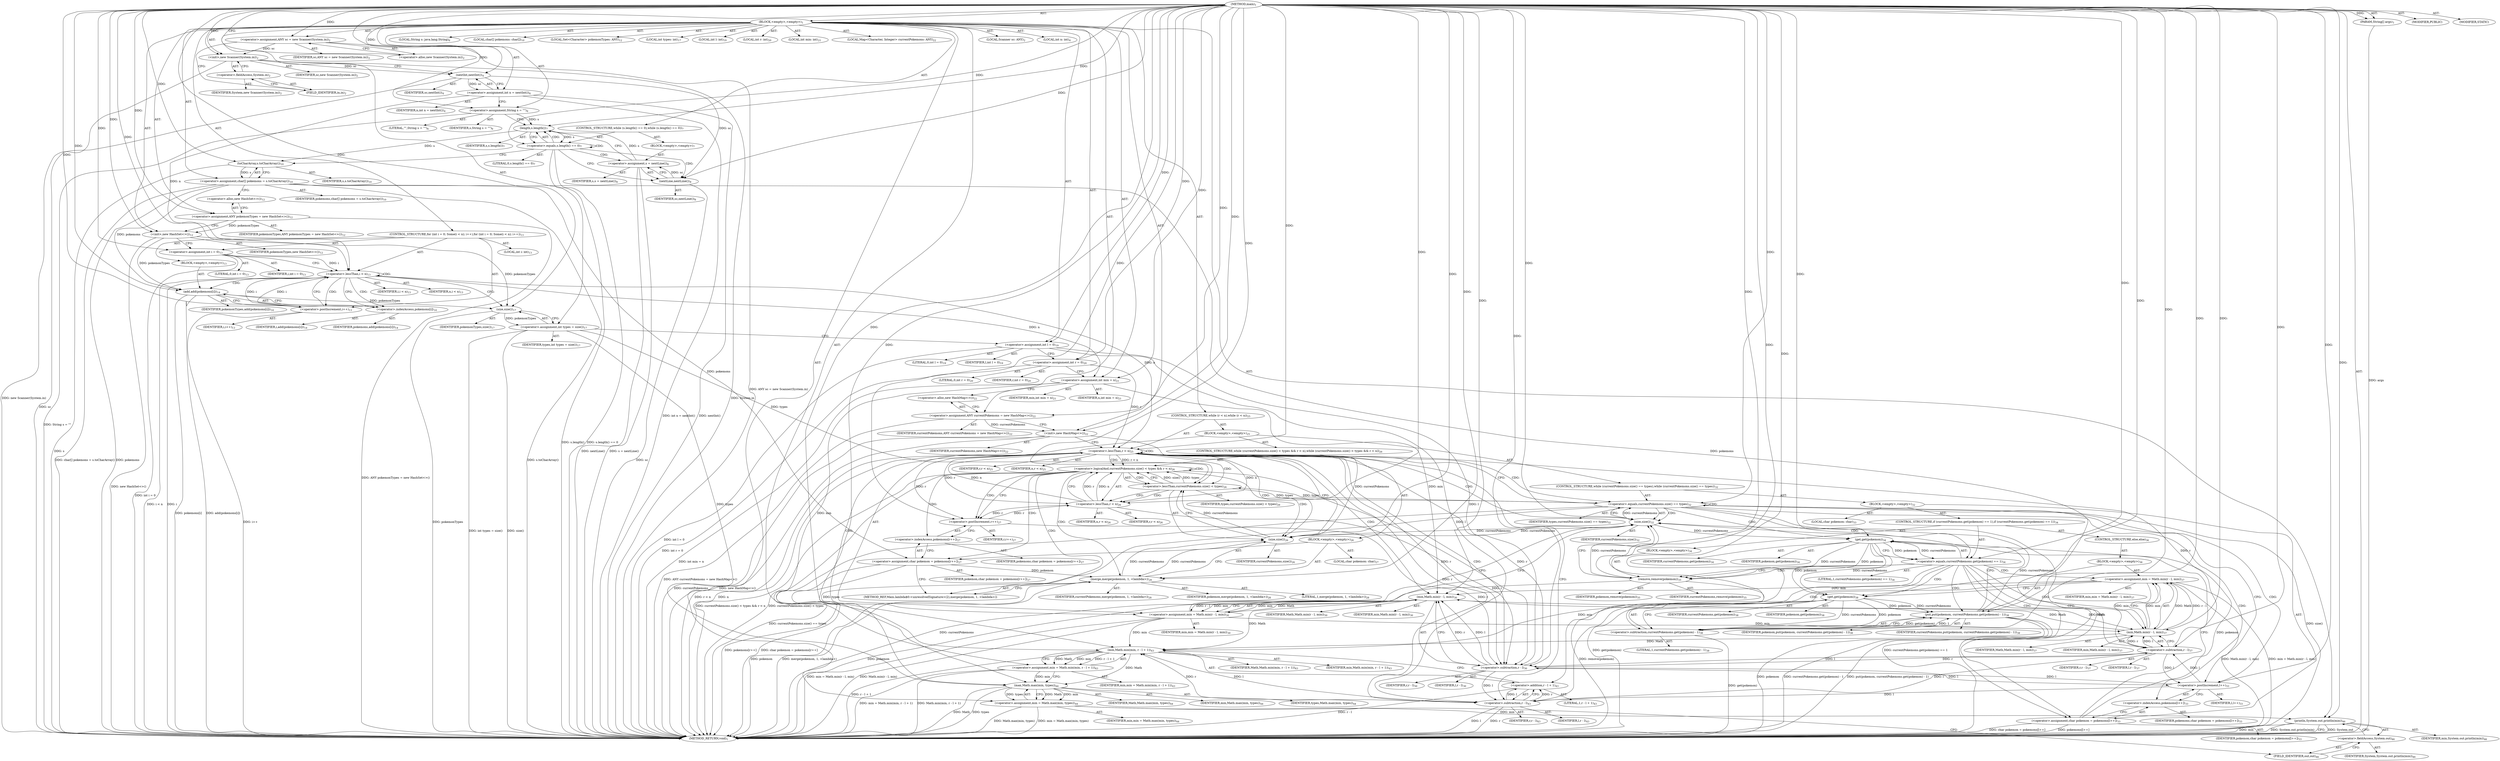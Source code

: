 digraph "main" {  
"47" [label = <(METHOD,main)<SUB>1</SUB>> ]
"32" [label = <(PARAM,String[] args)<SUB>1</SUB>> ]
"48" [label = <(BLOCK,&lt;empty&gt;,&lt;empty&gt;)<SUB>1</SUB>> ]
"4" [label = <(LOCAL,Scanner sc: ANY)<SUB>2</SUB>> ]
"49" [label = <(&lt;operator&gt;.assignment,ANY sc = new Scanner(System.in))<SUB>2</SUB>> ]
"50" [label = <(IDENTIFIER,sc,ANY sc = new Scanner(System.in))<SUB>2</SUB>> ]
"51" [label = <(&lt;operator&gt;.alloc,new Scanner(System.in))<SUB>2</SUB>> ]
"52" [label = <(&lt;init&gt;,new Scanner(System.in))<SUB>2</SUB>> ]
"3" [label = <(IDENTIFIER,sc,new Scanner(System.in))<SUB>2</SUB>> ]
"53" [label = <(&lt;operator&gt;.fieldAccess,System.in)<SUB>2</SUB>> ]
"54" [label = <(IDENTIFIER,System,new Scanner(System.in))<SUB>2</SUB>> ]
"55" [label = <(FIELD_IDENTIFIER,in,in)<SUB>2</SUB>> ]
"15" [label = <(LOCAL,int n: int)<SUB>4</SUB>> ]
"56" [label = <(&lt;operator&gt;.assignment,int n = nextInt())<SUB>4</SUB>> ]
"57" [label = <(IDENTIFIER,n,int n = nextInt())<SUB>4</SUB>> ]
"58" [label = <(nextInt,nextInt())<SUB>4</SUB>> ]
"59" [label = <(IDENTIFIER,sc,nextInt())<SUB>4</SUB>> ]
"13" [label = <(LOCAL,String s: java.lang.String)<SUB>6</SUB>> ]
"60" [label = <(&lt;operator&gt;.assignment,String s = &quot;&quot;)<SUB>6</SUB>> ]
"61" [label = <(IDENTIFIER,s,String s = &quot;&quot;)<SUB>6</SUB>> ]
"62" [label = <(LITERAL,&quot;&quot;,String s = &quot;&quot;)<SUB>6</SUB>> ]
"63" [label = <(CONTROL_STRUCTURE,while (s.length() == 0),while (s.length() == 0))<SUB>7</SUB>> ]
"64" [label = <(&lt;operator&gt;.equals,s.length() == 0)<SUB>7</SUB>> ]
"65" [label = <(length,s.length())<SUB>7</SUB>> ]
"66" [label = <(IDENTIFIER,s,s.length())<SUB>7</SUB>> ]
"67" [label = <(LITERAL,0,s.length() == 0)<SUB>7</SUB>> ]
"68" [label = <(BLOCK,&lt;empty&gt;,&lt;empty&gt;)<SUB>7</SUB>> ]
"69" [label = <(&lt;operator&gt;.assignment,s = nextLine())<SUB>8</SUB>> ]
"70" [label = <(IDENTIFIER,s,s = nextLine())<SUB>8</SUB>> ]
"71" [label = <(nextLine,nextLine())<SUB>8</SUB>> ]
"72" [label = <(IDENTIFIER,sc,nextLine())<SUB>8</SUB>> ]
"30" [label = <(LOCAL,char[] pokemons: char[])<SUB>10</SUB>> ]
"73" [label = <(&lt;operator&gt;.assignment,char[] pokemons = s.toCharArray())<SUB>10</SUB>> ]
"74" [label = <(IDENTIFIER,pokemons,char[] pokemons = s.toCharArray())<SUB>10</SUB>> ]
"75" [label = <(toCharArray,s.toCharArray())<SUB>10</SUB>> ]
"76" [label = <(IDENTIFIER,s,s.toCharArray())<SUB>10</SUB>> ]
"6" [label = <(LOCAL,Set&lt;Character&gt; pokemonTypes: ANY)<SUB>12</SUB>> ]
"77" [label = <(&lt;operator&gt;.assignment,ANY pokemonTypes = new HashSet&lt;&gt;())<SUB>12</SUB>> ]
"78" [label = <(IDENTIFIER,pokemonTypes,ANY pokemonTypes = new HashSet&lt;&gt;())<SUB>12</SUB>> ]
"79" [label = <(&lt;operator&gt;.alloc,new HashSet&lt;&gt;())<SUB>12</SUB>> ]
"80" [label = <(&lt;init&gt;,new HashSet&lt;&gt;())<SUB>12</SUB>> ]
"5" [label = <(IDENTIFIER,pokemonTypes,new HashSet&lt;&gt;())<SUB>12</SUB>> ]
"81" [label = <(CONTROL_STRUCTURE,for (int i = 0; Some(i &lt; n); i++),for (int i = 0; Some(i &lt; n); i++))<SUB>13</SUB>> ]
"22" [label = <(LOCAL,int i: int)<SUB>13</SUB>> ]
"82" [label = <(&lt;operator&gt;.assignment,int i = 0)<SUB>13</SUB>> ]
"83" [label = <(IDENTIFIER,i,int i = 0)<SUB>13</SUB>> ]
"84" [label = <(LITERAL,0,int i = 0)<SUB>13</SUB>> ]
"85" [label = <(&lt;operator&gt;.lessThan,i &lt; n)<SUB>13</SUB>> ]
"86" [label = <(IDENTIFIER,i,i &lt; n)<SUB>13</SUB>> ]
"87" [label = <(IDENTIFIER,n,i &lt; n)<SUB>13</SUB>> ]
"88" [label = <(&lt;operator&gt;.postIncrement,i++)<SUB>13</SUB>> ]
"89" [label = <(IDENTIFIER,i,i++)<SUB>13</SUB>> ]
"90" [label = <(BLOCK,&lt;empty&gt;,&lt;empty&gt;)<SUB>13</SUB>> ]
"91" [label = <(add,add(pokemons[i]))<SUB>14</SUB>> ]
"92" [label = <(IDENTIFIER,pokemonTypes,add(pokemons[i]))<SUB>14</SUB>> ]
"93" [label = <(&lt;operator&gt;.indexAccess,pokemons[i])<SUB>14</SUB>> ]
"94" [label = <(IDENTIFIER,pokemons,add(pokemons[i]))<SUB>14</SUB>> ]
"95" [label = <(IDENTIFIER,i,add(pokemons[i]))<SUB>14</SUB>> ]
"28" [label = <(LOCAL,int types: int)<SUB>17</SUB>> ]
"96" [label = <(&lt;operator&gt;.assignment,int types = size())<SUB>17</SUB>> ]
"97" [label = <(IDENTIFIER,types,int types = size())<SUB>17</SUB>> ]
"98" [label = <(size,size())<SUB>17</SUB>> ]
"99" [label = <(IDENTIFIER,pokemonTypes,size())<SUB>17</SUB>> ]
"24" [label = <(LOCAL,int l: int)<SUB>19</SUB>> ]
"100" [label = <(&lt;operator&gt;.assignment,int l = 0)<SUB>19</SUB>> ]
"101" [label = <(IDENTIFIER,l,int l = 0)<SUB>19</SUB>> ]
"102" [label = <(LITERAL,0,int l = 0)<SUB>19</SUB>> ]
"26" [label = <(LOCAL,int r: int)<SUB>20</SUB>> ]
"103" [label = <(&lt;operator&gt;.assignment,int r = 0)<SUB>20</SUB>> ]
"104" [label = <(IDENTIFIER,r,int r = 0)<SUB>20</SUB>> ]
"105" [label = <(LITERAL,0,int r = 0)<SUB>20</SUB>> ]
"20" [label = <(LOCAL,int min: int)<SUB>21</SUB>> ]
"106" [label = <(&lt;operator&gt;.assignment,int min = n)<SUB>21</SUB>> ]
"107" [label = <(IDENTIFIER,min,int min = n)<SUB>21</SUB>> ]
"108" [label = <(IDENTIFIER,n,int min = n)<SUB>21</SUB>> ]
"8" [label = <(LOCAL,Map&lt;Character, Integer&gt; currentPokemons: ANY)<SUB>22</SUB>> ]
"109" [label = <(&lt;operator&gt;.assignment,ANY currentPokemons = new HashMap&lt;&gt;())<SUB>22</SUB>> ]
"110" [label = <(IDENTIFIER,currentPokemons,ANY currentPokemons = new HashMap&lt;&gt;())<SUB>22</SUB>> ]
"111" [label = <(&lt;operator&gt;.alloc,new HashMap&lt;&gt;())<SUB>22</SUB>> ]
"112" [label = <(&lt;init&gt;,new HashMap&lt;&gt;())<SUB>22</SUB>> ]
"7" [label = <(IDENTIFIER,currentPokemons,new HashMap&lt;&gt;())<SUB>22</SUB>> ]
"113" [label = <(CONTROL_STRUCTURE,while (r &lt; n),while (r &lt; n))<SUB>25</SUB>> ]
"114" [label = <(&lt;operator&gt;.lessThan,r &lt; n)<SUB>25</SUB>> ]
"115" [label = <(IDENTIFIER,r,r &lt; n)<SUB>25</SUB>> ]
"116" [label = <(IDENTIFIER,n,r &lt; n)<SUB>25</SUB>> ]
"117" [label = <(BLOCK,&lt;empty&gt;,&lt;empty&gt;)<SUB>25</SUB>> ]
"118" [label = <(CONTROL_STRUCTURE,while (currentPokemons.size() &lt; types &amp;&amp; r &lt; n),while (currentPokemons.size() &lt; types &amp;&amp; r &lt; n))<SUB>26</SUB>> ]
"119" [label = <(&lt;operator&gt;.logicalAnd,currentPokemons.size() &lt; types &amp;&amp; r &lt; n)<SUB>26</SUB>> ]
"120" [label = <(&lt;operator&gt;.lessThan,currentPokemons.size() &lt; types)<SUB>26</SUB>> ]
"121" [label = <(size,size())<SUB>26</SUB>> ]
"122" [label = <(IDENTIFIER,currentPokemons,size())<SUB>26</SUB>> ]
"123" [label = <(IDENTIFIER,types,currentPokemons.size() &lt; types)<SUB>26</SUB>> ]
"124" [label = <(&lt;operator&gt;.lessThan,r &lt; n)<SUB>26</SUB>> ]
"125" [label = <(IDENTIFIER,r,r &lt; n)<SUB>26</SUB>> ]
"126" [label = <(IDENTIFIER,n,r &lt; n)<SUB>26</SUB>> ]
"127" [label = <(BLOCK,&lt;empty&gt;,&lt;empty&gt;)<SUB>26</SUB>> ]
"10" [label = <(LOCAL,char pokemon: char)<SUB>27</SUB>> ]
"128" [label = <(&lt;operator&gt;.assignment,char pokemon = pokemons[r++])<SUB>27</SUB>> ]
"129" [label = <(IDENTIFIER,pokemon,char pokemon = pokemons[r++])<SUB>27</SUB>> ]
"130" [label = <(&lt;operator&gt;.indexAccess,pokemons[r++])<SUB>27</SUB>> ]
"131" [label = <(IDENTIFIER,pokemons,char pokemon = pokemons[r++])<SUB>27</SUB>> ]
"132" [label = <(&lt;operator&gt;.postIncrement,r++)<SUB>27</SUB>> ]
"133" [label = <(IDENTIFIER,r,r++)<SUB>27</SUB>> ]
"134" [label = <(merge,merge(pokemon, 1, &lt;lambda&gt;))<SUB>28</SUB>> ]
"135" [label = <(IDENTIFIER,currentPokemons,merge(pokemon, 1, &lt;lambda&gt;))<SUB>28</SUB>> ]
"136" [label = <(IDENTIFIER,pokemon,merge(pokemon, 1, &lt;lambda&gt;))<SUB>28</SUB>> ]
"137" [label = <(LITERAL,1,merge(pokemon, 1, &lt;lambda&gt;))<SUB>28</SUB>> ]
"11" [label = <(METHOD_REF,Main.lambda$0:&lt;unresolvedSignature&gt;(2),merge(pokemon, 1, &lt;lambda&gt;))> ]
"138" [label = <(&lt;operator&gt;.assignment,min = Math.min(r - l, min))<SUB>30</SUB>> ]
"139" [label = <(IDENTIFIER,min,min = Math.min(r - l, min))<SUB>30</SUB>> ]
"140" [label = <(min,Math.min(r - l, min))<SUB>30</SUB>> ]
"141" [label = <(IDENTIFIER,Math,Math.min(r - l, min))<SUB>30</SUB>> ]
"142" [label = <(&lt;operator&gt;.subtraction,r - l)<SUB>30</SUB>> ]
"143" [label = <(IDENTIFIER,r,r - l)<SUB>30</SUB>> ]
"144" [label = <(IDENTIFIER,l,r - l)<SUB>30</SUB>> ]
"145" [label = <(IDENTIFIER,min,Math.min(r - l, min))<SUB>30</SUB>> ]
"146" [label = <(CONTROL_STRUCTURE,while (currentPokemons.size() == types),while (currentPokemons.size() == types))<SUB>32</SUB>> ]
"147" [label = <(&lt;operator&gt;.equals,currentPokemons.size() == types)<SUB>32</SUB>> ]
"148" [label = <(size,size())<SUB>32</SUB>> ]
"149" [label = <(IDENTIFIER,currentPokemons,size())<SUB>32</SUB>> ]
"150" [label = <(IDENTIFIER,types,currentPokemons.size() == types)<SUB>32</SUB>> ]
"151" [label = <(BLOCK,&lt;empty&gt;,&lt;empty&gt;)<SUB>32</SUB>> ]
"152" [label = <(LOCAL,char pokemon: char)<SUB>33</SUB>> ]
"153" [label = <(&lt;operator&gt;.assignment,char pokemon = pokemons[l++])<SUB>33</SUB>> ]
"154" [label = <(IDENTIFIER,pokemon,char pokemon = pokemons[l++])<SUB>33</SUB>> ]
"155" [label = <(&lt;operator&gt;.indexAccess,pokemons[l++])<SUB>33</SUB>> ]
"156" [label = <(IDENTIFIER,pokemons,char pokemon = pokemons[l++])<SUB>33</SUB>> ]
"157" [label = <(&lt;operator&gt;.postIncrement,l++)<SUB>33</SUB>> ]
"158" [label = <(IDENTIFIER,l,l++)<SUB>33</SUB>> ]
"159" [label = <(CONTROL_STRUCTURE,if (currentPokemons.get(pokemon) == 1),if (currentPokemons.get(pokemon) == 1))<SUB>34</SUB>> ]
"160" [label = <(&lt;operator&gt;.equals,currentPokemons.get(pokemon) == 1)<SUB>34</SUB>> ]
"161" [label = <(get,get(pokemon))<SUB>34</SUB>> ]
"162" [label = <(IDENTIFIER,currentPokemons,get(pokemon))<SUB>34</SUB>> ]
"163" [label = <(IDENTIFIER,pokemon,get(pokemon))<SUB>34</SUB>> ]
"164" [label = <(LITERAL,1,currentPokemons.get(pokemon) == 1)<SUB>34</SUB>> ]
"165" [label = <(BLOCK,&lt;empty&gt;,&lt;empty&gt;)<SUB>34</SUB>> ]
"166" [label = <(remove,remove(pokemon))<SUB>35</SUB>> ]
"167" [label = <(IDENTIFIER,currentPokemons,remove(pokemon))<SUB>35</SUB>> ]
"168" [label = <(IDENTIFIER,pokemon,remove(pokemon))<SUB>35</SUB>> ]
"169" [label = <(CONTROL_STRUCTURE,else,else)<SUB>36</SUB>> ]
"170" [label = <(BLOCK,&lt;empty&gt;,&lt;empty&gt;)<SUB>36</SUB>> ]
"171" [label = <(&lt;operator&gt;.assignment,min = Math.min(r - l, min))<SUB>37</SUB>> ]
"172" [label = <(IDENTIFIER,min,min = Math.min(r - l, min))<SUB>37</SUB>> ]
"173" [label = <(min,Math.min(r - l, min))<SUB>37</SUB>> ]
"174" [label = <(IDENTIFIER,Math,Math.min(r - l, min))<SUB>37</SUB>> ]
"175" [label = <(&lt;operator&gt;.subtraction,r - l)<SUB>37</SUB>> ]
"176" [label = <(IDENTIFIER,r,r - l)<SUB>37</SUB>> ]
"177" [label = <(IDENTIFIER,l,r - l)<SUB>37</SUB>> ]
"178" [label = <(IDENTIFIER,min,Math.min(r - l, min))<SUB>37</SUB>> ]
"179" [label = <(put,put(pokemon, currentPokemons.get(pokemon) - 1))<SUB>38</SUB>> ]
"180" [label = <(IDENTIFIER,currentPokemons,put(pokemon, currentPokemons.get(pokemon) - 1))<SUB>38</SUB>> ]
"181" [label = <(IDENTIFIER,pokemon,put(pokemon, currentPokemons.get(pokemon) - 1))<SUB>38</SUB>> ]
"182" [label = <(&lt;operator&gt;.subtraction,currentPokemons.get(pokemon) - 1)<SUB>38</SUB>> ]
"183" [label = <(get,get(pokemon))<SUB>38</SUB>> ]
"184" [label = <(IDENTIFIER,currentPokemons,get(pokemon))<SUB>38</SUB>> ]
"185" [label = <(IDENTIFIER,pokemon,get(pokemon))<SUB>38</SUB>> ]
"186" [label = <(LITERAL,1,currentPokemons.get(pokemon) - 1)<SUB>38</SUB>> ]
"187" [label = <(&lt;operator&gt;.assignment,min = Math.min(min, r - l + 1))<SUB>43</SUB>> ]
"188" [label = <(IDENTIFIER,min,min = Math.min(min, r - l + 1))<SUB>43</SUB>> ]
"189" [label = <(min,Math.min(min, r - l + 1))<SUB>43</SUB>> ]
"190" [label = <(IDENTIFIER,Math,Math.min(min, r - l + 1))<SUB>43</SUB>> ]
"191" [label = <(IDENTIFIER,min,Math.min(min, r - l + 1))<SUB>43</SUB>> ]
"192" [label = <(&lt;operator&gt;.addition,r - l + 1)<SUB>43</SUB>> ]
"193" [label = <(&lt;operator&gt;.subtraction,r - l)<SUB>43</SUB>> ]
"194" [label = <(IDENTIFIER,r,r - l)<SUB>43</SUB>> ]
"195" [label = <(IDENTIFIER,l,r - l)<SUB>43</SUB>> ]
"196" [label = <(LITERAL,1,r - l + 1)<SUB>43</SUB>> ]
"197" [label = <(&lt;operator&gt;.assignment,min = Math.max(min, types))<SUB>44</SUB>> ]
"198" [label = <(IDENTIFIER,min,min = Math.max(min, types))<SUB>44</SUB>> ]
"199" [label = <(max,Math.max(min, types))<SUB>44</SUB>> ]
"200" [label = <(IDENTIFIER,Math,Math.max(min, types))<SUB>44</SUB>> ]
"201" [label = <(IDENTIFIER,min,Math.max(min, types))<SUB>44</SUB>> ]
"202" [label = <(IDENTIFIER,types,Math.max(min, types))<SUB>44</SUB>> ]
"203" [label = <(println,System.out.println(min))<SUB>46</SUB>> ]
"204" [label = <(&lt;operator&gt;.fieldAccess,System.out)<SUB>46</SUB>> ]
"205" [label = <(IDENTIFIER,System,System.out.println(min))<SUB>46</SUB>> ]
"206" [label = <(FIELD_IDENTIFIER,out,out)<SUB>46</SUB>> ]
"207" [label = <(IDENTIFIER,min,System.out.println(min))<SUB>46</SUB>> ]
"208" [label = <(MODIFIER,PUBLIC)> ]
"209" [label = <(MODIFIER,STATIC)> ]
"210" [label = <(METHOD_RETURN,void)<SUB>1</SUB>> ]
  "47" -> "32"  [ label = "AST: "] 
  "47" -> "48"  [ label = "AST: "] 
  "47" -> "208"  [ label = "AST: "] 
  "47" -> "209"  [ label = "AST: "] 
  "47" -> "210"  [ label = "AST: "] 
  "48" -> "4"  [ label = "AST: "] 
  "48" -> "49"  [ label = "AST: "] 
  "48" -> "52"  [ label = "AST: "] 
  "48" -> "15"  [ label = "AST: "] 
  "48" -> "56"  [ label = "AST: "] 
  "48" -> "13"  [ label = "AST: "] 
  "48" -> "60"  [ label = "AST: "] 
  "48" -> "63"  [ label = "AST: "] 
  "48" -> "30"  [ label = "AST: "] 
  "48" -> "73"  [ label = "AST: "] 
  "48" -> "6"  [ label = "AST: "] 
  "48" -> "77"  [ label = "AST: "] 
  "48" -> "80"  [ label = "AST: "] 
  "48" -> "81"  [ label = "AST: "] 
  "48" -> "28"  [ label = "AST: "] 
  "48" -> "96"  [ label = "AST: "] 
  "48" -> "24"  [ label = "AST: "] 
  "48" -> "100"  [ label = "AST: "] 
  "48" -> "26"  [ label = "AST: "] 
  "48" -> "103"  [ label = "AST: "] 
  "48" -> "20"  [ label = "AST: "] 
  "48" -> "106"  [ label = "AST: "] 
  "48" -> "8"  [ label = "AST: "] 
  "48" -> "109"  [ label = "AST: "] 
  "48" -> "112"  [ label = "AST: "] 
  "48" -> "113"  [ label = "AST: "] 
  "48" -> "187"  [ label = "AST: "] 
  "48" -> "197"  [ label = "AST: "] 
  "48" -> "203"  [ label = "AST: "] 
  "49" -> "50"  [ label = "AST: "] 
  "49" -> "51"  [ label = "AST: "] 
  "52" -> "3"  [ label = "AST: "] 
  "52" -> "53"  [ label = "AST: "] 
  "53" -> "54"  [ label = "AST: "] 
  "53" -> "55"  [ label = "AST: "] 
  "56" -> "57"  [ label = "AST: "] 
  "56" -> "58"  [ label = "AST: "] 
  "58" -> "59"  [ label = "AST: "] 
  "60" -> "61"  [ label = "AST: "] 
  "60" -> "62"  [ label = "AST: "] 
  "63" -> "64"  [ label = "AST: "] 
  "63" -> "68"  [ label = "AST: "] 
  "64" -> "65"  [ label = "AST: "] 
  "64" -> "67"  [ label = "AST: "] 
  "65" -> "66"  [ label = "AST: "] 
  "68" -> "69"  [ label = "AST: "] 
  "69" -> "70"  [ label = "AST: "] 
  "69" -> "71"  [ label = "AST: "] 
  "71" -> "72"  [ label = "AST: "] 
  "73" -> "74"  [ label = "AST: "] 
  "73" -> "75"  [ label = "AST: "] 
  "75" -> "76"  [ label = "AST: "] 
  "77" -> "78"  [ label = "AST: "] 
  "77" -> "79"  [ label = "AST: "] 
  "80" -> "5"  [ label = "AST: "] 
  "81" -> "22"  [ label = "AST: "] 
  "81" -> "82"  [ label = "AST: "] 
  "81" -> "85"  [ label = "AST: "] 
  "81" -> "88"  [ label = "AST: "] 
  "81" -> "90"  [ label = "AST: "] 
  "82" -> "83"  [ label = "AST: "] 
  "82" -> "84"  [ label = "AST: "] 
  "85" -> "86"  [ label = "AST: "] 
  "85" -> "87"  [ label = "AST: "] 
  "88" -> "89"  [ label = "AST: "] 
  "90" -> "91"  [ label = "AST: "] 
  "91" -> "92"  [ label = "AST: "] 
  "91" -> "93"  [ label = "AST: "] 
  "93" -> "94"  [ label = "AST: "] 
  "93" -> "95"  [ label = "AST: "] 
  "96" -> "97"  [ label = "AST: "] 
  "96" -> "98"  [ label = "AST: "] 
  "98" -> "99"  [ label = "AST: "] 
  "100" -> "101"  [ label = "AST: "] 
  "100" -> "102"  [ label = "AST: "] 
  "103" -> "104"  [ label = "AST: "] 
  "103" -> "105"  [ label = "AST: "] 
  "106" -> "107"  [ label = "AST: "] 
  "106" -> "108"  [ label = "AST: "] 
  "109" -> "110"  [ label = "AST: "] 
  "109" -> "111"  [ label = "AST: "] 
  "112" -> "7"  [ label = "AST: "] 
  "113" -> "114"  [ label = "AST: "] 
  "113" -> "117"  [ label = "AST: "] 
  "114" -> "115"  [ label = "AST: "] 
  "114" -> "116"  [ label = "AST: "] 
  "117" -> "118"  [ label = "AST: "] 
  "117" -> "138"  [ label = "AST: "] 
  "117" -> "146"  [ label = "AST: "] 
  "118" -> "119"  [ label = "AST: "] 
  "118" -> "127"  [ label = "AST: "] 
  "119" -> "120"  [ label = "AST: "] 
  "119" -> "124"  [ label = "AST: "] 
  "120" -> "121"  [ label = "AST: "] 
  "120" -> "123"  [ label = "AST: "] 
  "121" -> "122"  [ label = "AST: "] 
  "124" -> "125"  [ label = "AST: "] 
  "124" -> "126"  [ label = "AST: "] 
  "127" -> "10"  [ label = "AST: "] 
  "127" -> "128"  [ label = "AST: "] 
  "127" -> "134"  [ label = "AST: "] 
  "128" -> "129"  [ label = "AST: "] 
  "128" -> "130"  [ label = "AST: "] 
  "130" -> "131"  [ label = "AST: "] 
  "130" -> "132"  [ label = "AST: "] 
  "132" -> "133"  [ label = "AST: "] 
  "134" -> "135"  [ label = "AST: "] 
  "134" -> "136"  [ label = "AST: "] 
  "134" -> "137"  [ label = "AST: "] 
  "134" -> "11"  [ label = "AST: "] 
  "138" -> "139"  [ label = "AST: "] 
  "138" -> "140"  [ label = "AST: "] 
  "140" -> "141"  [ label = "AST: "] 
  "140" -> "142"  [ label = "AST: "] 
  "140" -> "145"  [ label = "AST: "] 
  "142" -> "143"  [ label = "AST: "] 
  "142" -> "144"  [ label = "AST: "] 
  "146" -> "147"  [ label = "AST: "] 
  "146" -> "151"  [ label = "AST: "] 
  "147" -> "148"  [ label = "AST: "] 
  "147" -> "150"  [ label = "AST: "] 
  "148" -> "149"  [ label = "AST: "] 
  "151" -> "152"  [ label = "AST: "] 
  "151" -> "153"  [ label = "AST: "] 
  "151" -> "159"  [ label = "AST: "] 
  "153" -> "154"  [ label = "AST: "] 
  "153" -> "155"  [ label = "AST: "] 
  "155" -> "156"  [ label = "AST: "] 
  "155" -> "157"  [ label = "AST: "] 
  "157" -> "158"  [ label = "AST: "] 
  "159" -> "160"  [ label = "AST: "] 
  "159" -> "165"  [ label = "AST: "] 
  "159" -> "169"  [ label = "AST: "] 
  "160" -> "161"  [ label = "AST: "] 
  "160" -> "164"  [ label = "AST: "] 
  "161" -> "162"  [ label = "AST: "] 
  "161" -> "163"  [ label = "AST: "] 
  "165" -> "166"  [ label = "AST: "] 
  "166" -> "167"  [ label = "AST: "] 
  "166" -> "168"  [ label = "AST: "] 
  "169" -> "170"  [ label = "AST: "] 
  "170" -> "171"  [ label = "AST: "] 
  "170" -> "179"  [ label = "AST: "] 
  "171" -> "172"  [ label = "AST: "] 
  "171" -> "173"  [ label = "AST: "] 
  "173" -> "174"  [ label = "AST: "] 
  "173" -> "175"  [ label = "AST: "] 
  "173" -> "178"  [ label = "AST: "] 
  "175" -> "176"  [ label = "AST: "] 
  "175" -> "177"  [ label = "AST: "] 
  "179" -> "180"  [ label = "AST: "] 
  "179" -> "181"  [ label = "AST: "] 
  "179" -> "182"  [ label = "AST: "] 
  "182" -> "183"  [ label = "AST: "] 
  "182" -> "186"  [ label = "AST: "] 
  "183" -> "184"  [ label = "AST: "] 
  "183" -> "185"  [ label = "AST: "] 
  "187" -> "188"  [ label = "AST: "] 
  "187" -> "189"  [ label = "AST: "] 
  "189" -> "190"  [ label = "AST: "] 
  "189" -> "191"  [ label = "AST: "] 
  "189" -> "192"  [ label = "AST: "] 
  "192" -> "193"  [ label = "AST: "] 
  "192" -> "196"  [ label = "AST: "] 
  "193" -> "194"  [ label = "AST: "] 
  "193" -> "195"  [ label = "AST: "] 
  "197" -> "198"  [ label = "AST: "] 
  "197" -> "199"  [ label = "AST: "] 
  "199" -> "200"  [ label = "AST: "] 
  "199" -> "201"  [ label = "AST: "] 
  "199" -> "202"  [ label = "AST: "] 
  "203" -> "204"  [ label = "AST: "] 
  "203" -> "207"  [ label = "AST: "] 
  "204" -> "205"  [ label = "AST: "] 
  "204" -> "206"  [ label = "AST: "] 
  "49" -> "55"  [ label = "CFG: "] 
  "52" -> "58"  [ label = "CFG: "] 
  "56" -> "60"  [ label = "CFG: "] 
  "60" -> "65"  [ label = "CFG: "] 
  "73" -> "79"  [ label = "CFG: "] 
  "77" -> "80"  [ label = "CFG: "] 
  "80" -> "82"  [ label = "CFG: "] 
  "96" -> "100"  [ label = "CFG: "] 
  "100" -> "103"  [ label = "CFG: "] 
  "103" -> "106"  [ label = "CFG: "] 
  "106" -> "111"  [ label = "CFG: "] 
  "109" -> "112"  [ label = "CFG: "] 
  "112" -> "114"  [ label = "CFG: "] 
  "187" -> "199"  [ label = "CFG: "] 
  "197" -> "206"  [ label = "CFG: "] 
  "203" -> "210"  [ label = "CFG: "] 
  "51" -> "49"  [ label = "CFG: "] 
  "53" -> "52"  [ label = "CFG: "] 
  "58" -> "56"  [ label = "CFG: "] 
  "64" -> "71"  [ label = "CFG: "] 
  "64" -> "75"  [ label = "CFG: "] 
  "75" -> "73"  [ label = "CFG: "] 
  "79" -> "77"  [ label = "CFG: "] 
  "82" -> "85"  [ label = "CFG: "] 
  "85" -> "93"  [ label = "CFG: "] 
  "85" -> "98"  [ label = "CFG: "] 
  "88" -> "85"  [ label = "CFG: "] 
  "98" -> "96"  [ label = "CFG: "] 
  "111" -> "109"  [ label = "CFG: "] 
  "114" -> "121"  [ label = "CFG: "] 
  "114" -> "193"  [ label = "CFG: "] 
  "189" -> "187"  [ label = "CFG: "] 
  "199" -> "197"  [ label = "CFG: "] 
  "204" -> "203"  [ label = "CFG: "] 
  "55" -> "53"  [ label = "CFG: "] 
  "65" -> "64"  [ label = "CFG: "] 
  "69" -> "65"  [ label = "CFG: "] 
  "91" -> "88"  [ label = "CFG: "] 
  "138" -> "148"  [ label = "CFG: "] 
  "192" -> "189"  [ label = "CFG: "] 
  "206" -> "204"  [ label = "CFG: "] 
  "71" -> "69"  [ label = "CFG: "] 
  "93" -> "91"  [ label = "CFG: "] 
  "119" -> "132"  [ label = "CFG: "] 
  "119" -> "142"  [ label = "CFG: "] 
  "140" -> "138"  [ label = "CFG: "] 
  "147" -> "114"  [ label = "CFG: "] 
  "147" -> "157"  [ label = "CFG: "] 
  "193" -> "192"  [ label = "CFG: "] 
  "120" -> "119"  [ label = "CFG: "] 
  "120" -> "124"  [ label = "CFG: "] 
  "124" -> "119"  [ label = "CFG: "] 
  "128" -> "11"  [ label = "CFG: "] 
  "134" -> "121"  [ label = "CFG: "] 
  "142" -> "140"  [ label = "CFG: "] 
  "148" -> "147"  [ label = "CFG: "] 
  "153" -> "161"  [ label = "CFG: "] 
  "121" -> "120"  [ label = "CFG: "] 
  "130" -> "128"  [ label = "CFG: "] 
  "11" -> "134"  [ label = "CFG: "] 
  "155" -> "153"  [ label = "CFG: "] 
  "160" -> "166"  [ label = "CFG: "] 
  "160" -> "175"  [ label = "CFG: "] 
  "132" -> "130"  [ label = "CFG: "] 
  "157" -> "155"  [ label = "CFG: "] 
  "161" -> "160"  [ label = "CFG: "] 
  "166" -> "148"  [ label = "CFG: "] 
  "171" -> "183"  [ label = "CFG: "] 
  "179" -> "148"  [ label = "CFG: "] 
  "173" -> "171"  [ label = "CFG: "] 
  "182" -> "179"  [ label = "CFG: "] 
  "175" -> "173"  [ label = "CFG: "] 
  "183" -> "182"  [ label = "CFG: "] 
  "47" -> "51"  [ label = "CFG: "] 
  "32" -> "210"  [ label = "DDG: args"] 
  "49" -> "210"  [ label = "DDG: ANY sc = new Scanner(System.in)"] 
  "52" -> "210"  [ label = "DDG: System.in"] 
  "52" -> "210"  [ label = "DDG: new Scanner(System.in)"] 
  "58" -> "210"  [ label = "DDG: sc"] 
  "56" -> "210"  [ label = "DDG: nextInt()"] 
  "56" -> "210"  [ label = "DDG: int n = nextInt()"] 
  "60" -> "210"  [ label = "DDG: String s = &quot;&quot;"] 
  "64" -> "210"  [ label = "DDG: s.length()"] 
  "64" -> "210"  [ label = "DDG: s.length() == 0"] 
  "73" -> "210"  [ label = "DDG: pokemons"] 
  "75" -> "210"  [ label = "DDG: s"] 
  "73" -> "210"  [ label = "DDG: s.toCharArray()"] 
  "73" -> "210"  [ label = "DDG: char[] pokemons = s.toCharArray()"] 
  "77" -> "210"  [ label = "DDG: ANY pokemonTypes = new HashSet&lt;&gt;()"] 
  "80" -> "210"  [ label = "DDG: new HashSet&lt;&gt;()"] 
  "82" -> "210"  [ label = "DDG: int i = 0"] 
  "85" -> "210"  [ label = "DDG: i"] 
  "85" -> "210"  [ label = "DDG: i &lt; n"] 
  "98" -> "210"  [ label = "DDG: pokemonTypes"] 
  "96" -> "210"  [ label = "DDG: size()"] 
  "96" -> "210"  [ label = "DDG: int types = size()"] 
  "100" -> "210"  [ label = "DDG: int l = 0"] 
  "103" -> "210"  [ label = "DDG: int r = 0"] 
  "106" -> "210"  [ label = "DDG: int min = n"] 
  "109" -> "210"  [ label = "DDG: ANY currentPokemons = new HashMap&lt;&gt;()"] 
  "112" -> "210"  [ label = "DDG: currentPokemons"] 
  "112" -> "210"  [ label = "DDG: new HashMap&lt;&gt;()"] 
  "114" -> "210"  [ label = "DDG: n"] 
  "114" -> "210"  [ label = "DDG: r &lt; n"] 
  "193" -> "210"  [ label = "DDG: r"] 
  "193" -> "210"  [ label = "DDG: l"] 
  "192" -> "210"  [ label = "DDG: r - l"] 
  "189" -> "210"  [ label = "DDG: r - l + 1"] 
  "187" -> "210"  [ label = "DDG: Math.min(min, r - l + 1)"] 
  "187" -> "210"  [ label = "DDG: min = Math.min(min, r - l + 1)"] 
  "199" -> "210"  [ label = "DDG: Math"] 
  "199" -> "210"  [ label = "DDG: types"] 
  "197" -> "210"  [ label = "DDG: Math.max(min, types)"] 
  "197" -> "210"  [ label = "DDG: min = Math.max(min, types)"] 
  "203" -> "210"  [ label = "DDG: System.out"] 
  "203" -> "210"  [ label = "DDG: min"] 
  "203" -> "210"  [ label = "DDG: System.out.println(min)"] 
  "119" -> "210"  [ label = "DDG: currentPokemons.size() &lt; types"] 
  "119" -> "210"  [ label = "DDG: currentPokemons.size() &lt; types &amp;&amp; r &lt; n"] 
  "138" -> "210"  [ label = "DDG: Math.min(r - l, min)"] 
  "138" -> "210"  [ label = "DDG: min = Math.min(r - l, min)"] 
  "148" -> "210"  [ label = "DDG: currentPokemons"] 
  "147" -> "210"  [ label = "DDG: size()"] 
  "147" -> "210"  [ label = "DDG: currentPokemons.size() == types"] 
  "153" -> "210"  [ label = "DDG: pokemons[l++]"] 
  "153" -> "210"  [ label = "DDG: char pokemon = pokemons[l++]"] 
  "160" -> "210"  [ label = "DDG: get(pokemon)"] 
  "160" -> "210"  [ label = "DDG: currentPokemons.get(pokemon) == 1"] 
  "171" -> "210"  [ label = "DDG: Math.min(r - l, min)"] 
  "171" -> "210"  [ label = "DDG: min = Math.min(r - l, min)"] 
  "179" -> "210"  [ label = "DDG: pokemon"] 
  "182" -> "210"  [ label = "DDG: get(pokemon)"] 
  "179" -> "210"  [ label = "DDG: currentPokemons.get(pokemon) - 1"] 
  "179" -> "210"  [ label = "DDG: put(pokemon, currentPokemons.get(pokemon) - 1)"] 
  "166" -> "210"  [ label = "DDG: pokemon"] 
  "166" -> "210"  [ label = "DDG: remove(pokemon)"] 
  "128" -> "210"  [ label = "DDG: pokemons[r++]"] 
  "128" -> "210"  [ label = "DDG: char pokemon = pokemons[r++]"] 
  "134" -> "210"  [ label = "DDG: pokemon"] 
  "134" -> "210"  [ label = "DDG: merge(pokemon, 1, &lt;lambda&gt;)"] 
  "91" -> "210"  [ label = "DDG: pokemons[i]"] 
  "91" -> "210"  [ label = "DDG: add(pokemons[i])"] 
  "88" -> "210"  [ label = "DDG: i++"] 
  "71" -> "210"  [ label = "DDG: sc"] 
  "69" -> "210"  [ label = "DDG: nextLine()"] 
  "69" -> "210"  [ label = "DDG: s = nextLine()"] 
  "47" -> "32"  [ label = "DDG: "] 
  "47" -> "49"  [ label = "DDG: "] 
  "58" -> "56"  [ label = "DDG: sc"] 
  "47" -> "60"  [ label = "DDG: "] 
  "75" -> "73"  [ label = "DDG: s"] 
  "47" -> "77"  [ label = "DDG: "] 
  "98" -> "96"  [ label = "DDG: pokemonTypes"] 
  "47" -> "100"  [ label = "DDG: "] 
  "47" -> "103"  [ label = "DDG: "] 
  "85" -> "106"  [ label = "DDG: n"] 
  "47" -> "106"  [ label = "DDG: "] 
  "47" -> "109"  [ label = "DDG: "] 
  "189" -> "187"  [ label = "DDG: Math"] 
  "189" -> "187"  [ label = "DDG: min"] 
  "189" -> "187"  [ label = "DDG: r - l + 1"] 
  "199" -> "197"  [ label = "DDG: Math"] 
  "199" -> "197"  [ label = "DDG: min"] 
  "199" -> "197"  [ label = "DDG: types"] 
  "49" -> "52"  [ label = "DDG: sc"] 
  "47" -> "52"  [ label = "DDG: "] 
  "77" -> "80"  [ label = "DDG: pokemonTypes"] 
  "47" -> "80"  [ label = "DDG: "] 
  "47" -> "82"  [ label = "DDG: "] 
  "109" -> "112"  [ label = "DDG: currentPokemons"] 
  "47" -> "112"  [ label = "DDG: "] 
  "197" -> "203"  [ label = "DDG: min"] 
  "47" -> "203"  [ label = "DDG: "] 
  "52" -> "58"  [ label = "DDG: sc"] 
  "47" -> "58"  [ label = "DDG: "] 
  "65" -> "64"  [ label = "DDG: s"] 
  "47" -> "64"  [ label = "DDG: "] 
  "71" -> "69"  [ label = "DDG: sc"] 
  "65" -> "75"  [ label = "DDG: s"] 
  "47" -> "75"  [ label = "DDG: "] 
  "82" -> "85"  [ label = "DDG: i"] 
  "88" -> "85"  [ label = "DDG: i"] 
  "47" -> "85"  [ label = "DDG: "] 
  "56" -> "85"  [ label = "DDG: n"] 
  "85" -> "88"  [ label = "DDG: i"] 
  "47" -> "88"  [ label = "DDG: "] 
  "80" -> "98"  [ label = "DDG: pokemonTypes"] 
  "91" -> "98"  [ label = "DDG: pokemonTypes"] 
  "47" -> "98"  [ label = "DDG: "] 
  "103" -> "114"  [ label = "DDG: r"] 
  "142" -> "114"  [ label = "DDG: r"] 
  "175" -> "114"  [ label = "DDG: r"] 
  "47" -> "114"  [ label = "DDG: "] 
  "124" -> "114"  [ label = "DDG: n"] 
  "85" -> "114"  [ label = "DDG: n"] 
  "140" -> "138"  [ label = "DDG: Math"] 
  "140" -> "138"  [ label = "DDG: r - l"] 
  "140" -> "138"  [ label = "DDG: min"] 
  "140" -> "189"  [ label = "DDG: Math"] 
  "173" -> "189"  [ label = "DDG: Math"] 
  "47" -> "189"  [ label = "DDG: "] 
  "106" -> "189"  [ label = "DDG: min"] 
  "138" -> "189"  [ label = "DDG: min"] 
  "171" -> "189"  [ label = "DDG: min"] 
  "193" -> "189"  [ label = "DDG: r"] 
  "193" -> "189"  [ label = "DDG: l"] 
  "189" -> "199"  [ label = "DDG: Math"] 
  "47" -> "199"  [ label = "DDG: "] 
  "187" -> "199"  [ label = "DDG: min"] 
  "96" -> "199"  [ label = "DDG: types"] 
  "147" -> "199"  [ label = "DDG: types"] 
  "60" -> "65"  [ label = "DDG: s"] 
  "69" -> "65"  [ label = "DDG: s"] 
  "47" -> "65"  [ label = "DDG: "] 
  "80" -> "91"  [ label = "DDG: pokemonTypes"] 
  "47" -> "91"  [ label = "DDG: "] 
  "73" -> "91"  [ label = "DDG: pokemons"] 
  "193" -> "192"  [ label = "DDG: r"] 
  "193" -> "192"  [ label = "DDG: l"] 
  "47" -> "192"  [ label = "DDG: "] 
  "58" -> "71"  [ label = "DDG: sc"] 
  "47" -> "71"  [ label = "DDG: "] 
  "120" -> "119"  [ label = "DDG: size()"] 
  "120" -> "119"  [ label = "DDG: types"] 
  "124" -> "119"  [ label = "DDG: r"] 
  "124" -> "119"  [ label = "DDG: n"] 
  "114" -> "119"  [ label = "DDG: r &lt; n"] 
  "73" -> "128"  [ label = "DDG: pokemons"] 
  "173" -> "140"  [ label = "DDG: Math"] 
  "47" -> "140"  [ label = "DDG: "] 
  "142" -> "140"  [ label = "DDG: r"] 
  "142" -> "140"  [ label = "DDG: l"] 
  "106" -> "140"  [ label = "DDG: min"] 
  "138" -> "140"  [ label = "DDG: min"] 
  "171" -> "140"  [ label = "DDG: min"] 
  "148" -> "147"  [ label = "DDG: currentPokemons"] 
  "120" -> "147"  [ label = "DDG: types"] 
  "47" -> "147"  [ label = "DDG: "] 
  "73" -> "153"  [ label = "DDG: pokemons"] 
  "114" -> "193"  [ label = "DDG: r"] 
  "47" -> "193"  [ label = "DDG: "] 
  "100" -> "193"  [ label = "DDG: l"] 
  "142" -> "193"  [ label = "DDG: l"] 
  "157" -> "193"  [ label = "DDG: l"] 
  "175" -> "193"  [ label = "DDG: l"] 
  "121" -> "120"  [ label = "DDG: currentPokemons"] 
  "96" -> "120"  [ label = "DDG: types"] 
  "147" -> "120"  [ label = "DDG: types"] 
  "47" -> "120"  [ label = "DDG: "] 
  "114" -> "124"  [ label = "DDG: r"] 
  "132" -> "124"  [ label = "DDG: r"] 
  "47" -> "124"  [ label = "DDG: "] 
  "114" -> "124"  [ label = "DDG: n"] 
  "121" -> "134"  [ label = "DDG: currentPokemons"] 
  "47" -> "134"  [ label = "DDG: "] 
  "128" -> "134"  [ label = "DDG: pokemon"] 
  "114" -> "142"  [ label = "DDG: r"] 
  "124" -> "142"  [ label = "DDG: r"] 
  "132" -> "142"  [ label = "DDG: r"] 
  "47" -> "142"  [ label = "DDG: "] 
  "100" -> "142"  [ label = "DDG: l"] 
  "157" -> "142"  [ label = "DDG: l"] 
  "175" -> "142"  [ label = "DDG: l"] 
  "121" -> "148"  [ label = "DDG: currentPokemons"] 
  "179" -> "148"  [ label = "DDG: currentPokemons"] 
  "166" -> "148"  [ label = "DDG: currentPokemons"] 
  "47" -> "148"  [ label = "DDG: "] 
  "112" -> "121"  [ label = "DDG: currentPokemons"] 
  "148" -> "121"  [ label = "DDG: currentPokemons"] 
  "134" -> "121"  [ label = "DDG: currentPokemons"] 
  "47" -> "121"  [ label = "DDG: "] 
  "161" -> "160"  [ label = "DDG: currentPokemons"] 
  "161" -> "160"  [ label = "DDG: pokemon"] 
  "47" -> "160"  [ label = "DDG: "] 
  "114" -> "132"  [ label = "DDG: r"] 
  "124" -> "132"  [ label = "DDG: r"] 
  "47" -> "132"  [ label = "DDG: "] 
  "142" -> "157"  [ label = "DDG: l"] 
  "175" -> "157"  [ label = "DDG: l"] 
  "47" -> "157"  [ label = "DDG: "] 
  "148" -> "161"  [ label = "DDG: currentPokemons"] 
  "47" -> "161"  [ label = "DDG: "] 
  "153" -> "161"  [ label = "DDG: pokemon"] 
  "161" -> "166"  [ label = "DDG: currentPokemons"] 
  "47" -> "166"  [ label = "DDG: "] 
  "161" -> "166"  [ label = "DDG: pokemon"] 
  "173" -> "171"  [ label = "DDG: Math"] 
  "173" -> "171"  [ label = "DDG: r - l"] 
  "173" -> "171"  [ label = "DDG: min"] 
  "183" -> "179"  [ label = "DDG: currentPokemons"] 
  "47" -> "179"  [ label = "DDG: "] 
  "183" -> "179"  [ label = "DDG: pokemon"] 
  "182" -> "179"  [ label = "DDG: get(pokemon)"] 
  "182" -> "179"  [ label = "DDG: 1"] 
  "140" -> "173"  [ label = "DDG: Math"] 
  "47" -> "173"  [ label = "DDG: "] 
  "175" -> "173"  [ label = "DDG: r"] 
  "175" -> "173"  [ label = "DDG: l"] 
  "138" -> "173"  [ label = "DDG: min"] 
  "171" -> "173"  [ label = "DDG: min"] 
  "183" -> "182"  [ label = "DDG: currentPokemons"] 
  "183" -> "182"  [ label = "DDG: pokemon"] 
  "47" -> "182"  [ label = "DDG: "] 
  "142" -> "175"  [ label = "DDG: r"] 
  "47" -> "175"  [ label = "DDG: "] 
  "157" -> "175"  [ label = "DDG: l"] 
  "161" -> "183"  [ label = "DDG: currentPokemons"] 
  "47" -> "183"  [ label = "DDG: "] 
  "161" -> "183"  [ label = "DDG: pokemon"] 
  "64" -> "64"  [ label = "CDG: "] 
  "64" -> "69"  [ label = "CDG: "] 
  "64" -> "65"  [ label = "CDG: "] 
  "64" -> "71"  [ label = "CDG: "] 
  "85" -> "85"  [ label = "CDG: "] 
  "85" -> "91"  [ label = "CDG: "] 
  "85" -> "93"  [ label = "CDG: "] 
  "85" -> "88"  [ label = "CDG: "] 
  "114" -> "120"  [ label = "CDG: "] 
  "114" -> "114"  [ label = "CDG: "] 
  "114" -> "142"  [ label = "CDG: "] 
  "114" -> "119"  [ label = "CDG: "] 
  "114" -> "121"  [ label = "CDG: "] 
  "114" -> "138"  [ label = "CDG: "] 
  "114" -> "140"  [ label = "CDG: "] 
  "114" -> "148"  [ label = "CDG: "] 
  "114" -> "147"  [ label = "CDG: "] 
  "119" -> "120"  [ label = "CDG: "] 
  "119" -> "128"  [ label = "CDG: "] 
  "119" -> "132"  [ label = "CDG: "] 
  "119" -> "119"  [ label = "CDG: "] 
  "119" -> "121"  [ label = "CDG: "] 
  "119" -> "134"  [ label = "CDG: "] 
  "119" -> "11"  [ label = "CDG: "] 
  "119" -> "130"  [ label = "CDG: "] 
  "147" -> "160"  [ label = "CDG: "] 
  "147" -> "161"  [ label = "CDG: "] 
  "147" -> "153"  [ label = "CDG: "] 
  "147" -> "157"  [ label = "CDG: "] 
  "147" -> "148"  [ label = "CDG: "] 
  "147" -> "147"  [ label = "CDG: "] 
  "147" -> "155"  [ label = "CDG: "] 
  "120" -> "124"  [ label = "CDG: "] 
  "160" -> "183"  [ label = "CDG: "] 
  "160" -> "166"  [ label = "CDG: "] 
  "160" -> "179"  [ label = "CDG: "] 
  "160" -> "173"  [ label = "CDG: "] 
  "160" -> "182"  [ label = "CDG: "] 
  "160" -> "175"  [ label = "CDG: "] 
  "160" -> "171"  [ label = "CDG: "] 
}
